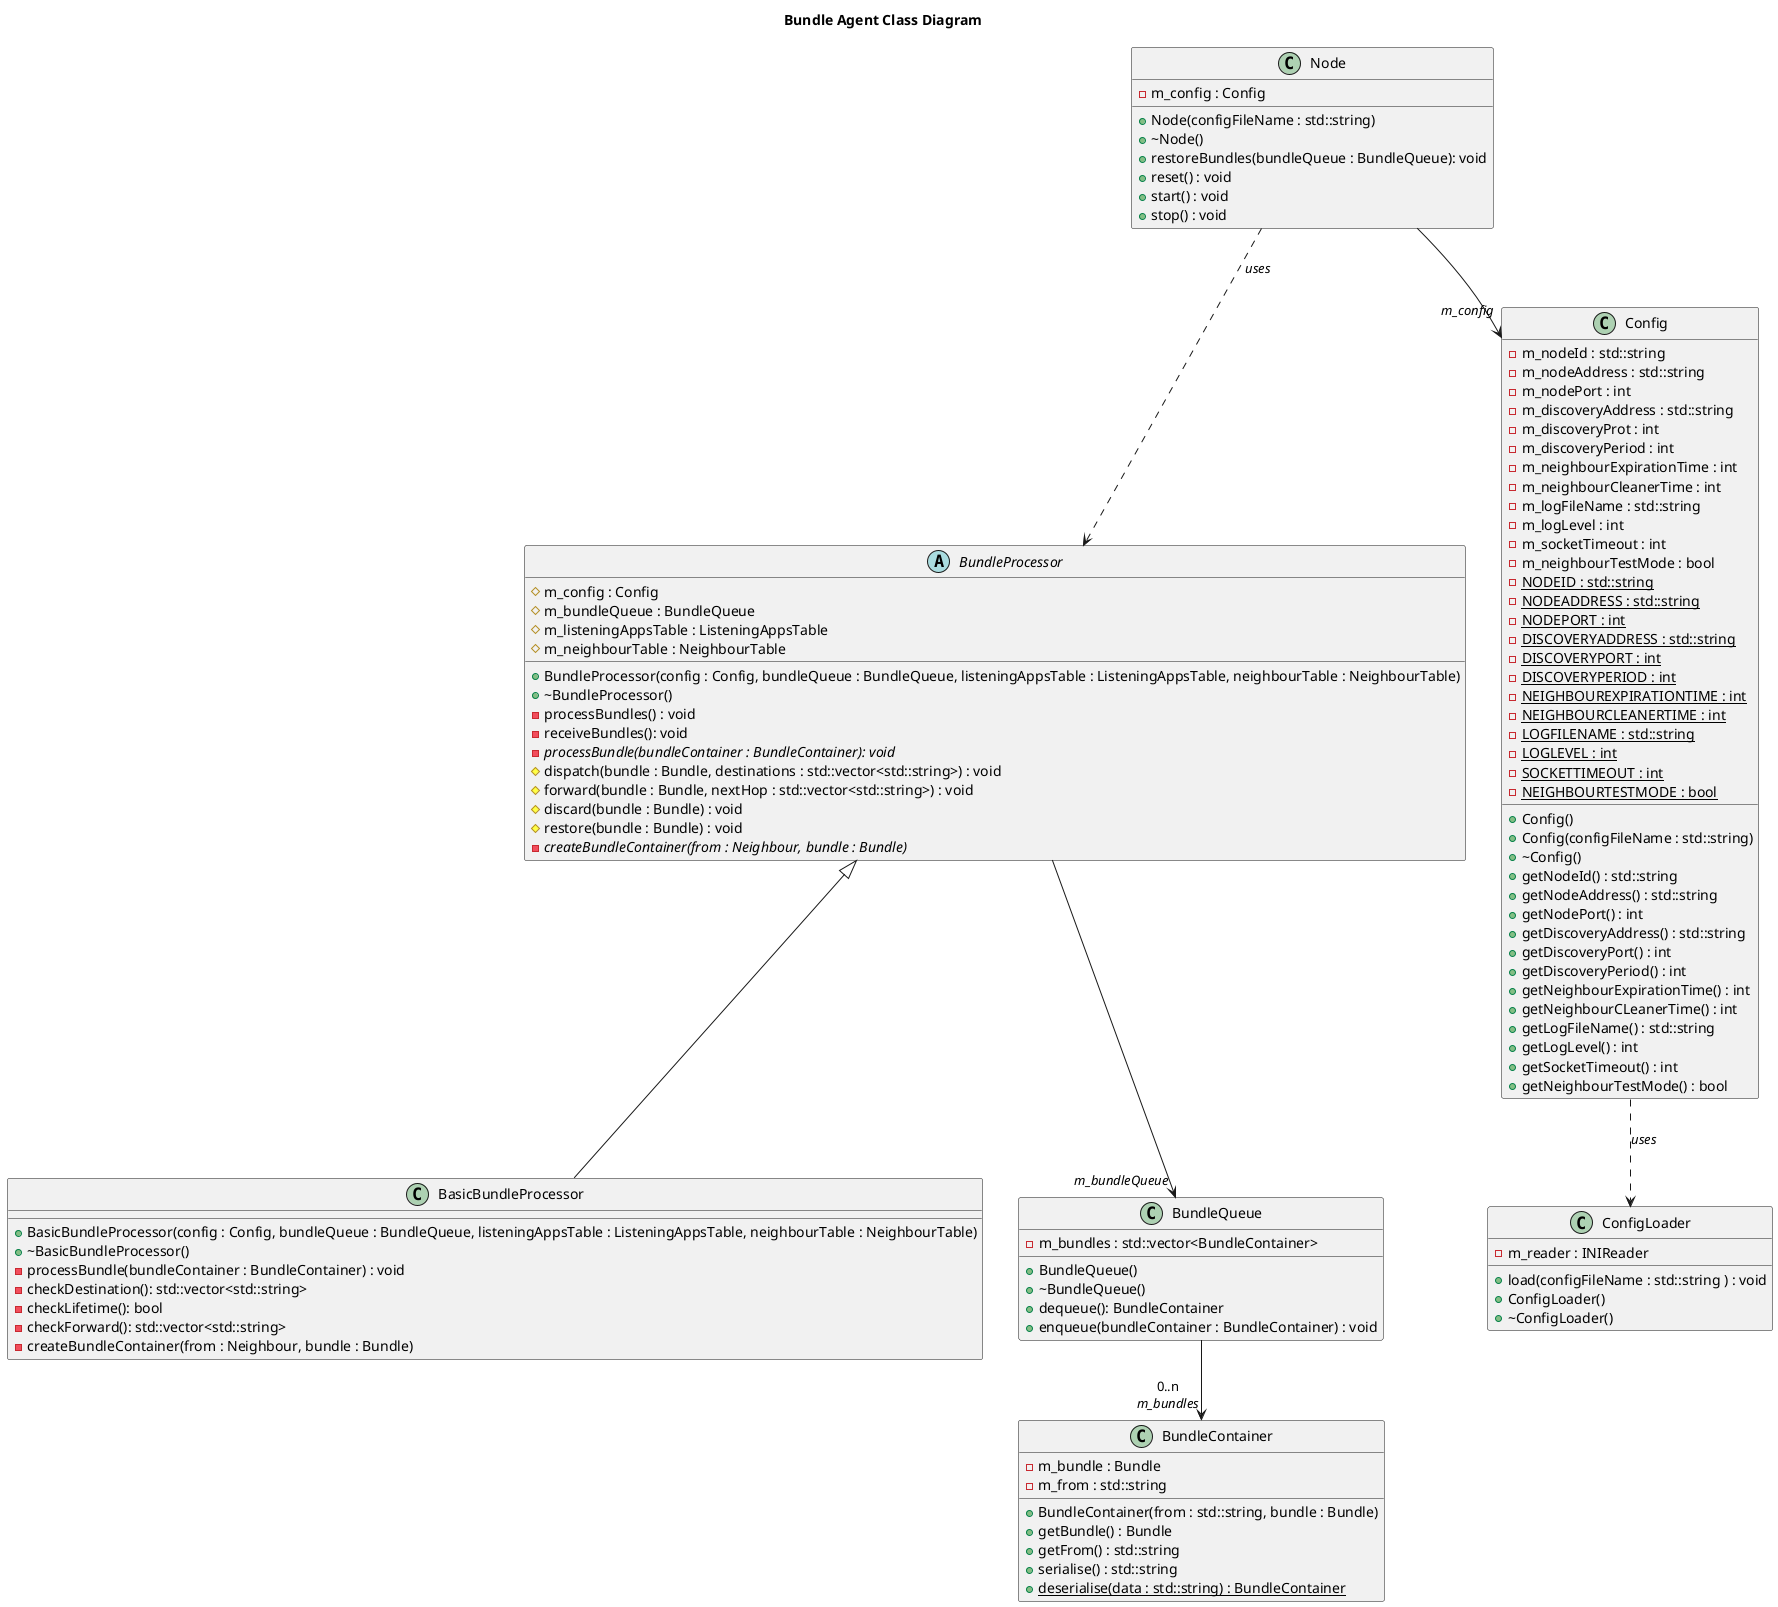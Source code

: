 @startuml

title Bundle Agent Class Diagram

class Node {
	-m_config : Config
	+Node(configFileName : std::string)
	+~Node()
	+restoreBundles(bundleQueue : BundleQueue): void
	+reset() : void
	+start() : void
	+stop() : void
}

abstract class BundleProcessor {
	#m_config : Config
	#m_bundleQueue : BundleQueue
	#m_listeningAppsTable : ListeningAppsTable
	#m_neighbourTable : NeighbourTable
	+BundleProcessor(config : Config, bundleQueue : BundleQueue, listeningAppsTable : ListeningAppsTable, neighbourTable : NeighbourTable)
	+~BundleProcessor()
	-processBundles() : void
	-receiveBundles(): void
	-{abstract}processBundle(bundleContainer : BundleContainer): void
	#dispatch(bundle : Bundle, destinations : std::vector<std::string>) : void
	#forward(bundle : Bundle, nextHop : std::vector<std::string>) : void
	#discard(bundle : Bundle) : void
	#restore(bundle : Bundle) : void
	-{abstract}createBundleContainer(from : Neighbour, bundle : Bundle)
}

class BasicBundleProcessor {
	+BasicBundleProcessor(config : Config, bundleQueue : BundleQueue, listeningAppsTable : ListeningAppsTable, neighbourTable : NeighbourTable)
	+~BasicBundleProcessor()
	-processBundle(bundleContainer : BundleContainer) : void
	-checkDestination(): std::vector<std::string>
	-checkLifetime(): bool
	-checkForward(): std::vector<std::string>
	-createBundleContainer(from : Neighbour, bundle : Bundle)
}

class BundleContainer {
	- m_bundle : Bundle
	- m_from : std::string
	+ BundleContainer(from : std::string, bundle : Bundle)
	+ getBundle() : Bundle
	+ getFrom() : std::string
	+ serialise() : std::string
	+{static}deserialise(data : std::string) : BundleContainer
}

class BundleQueue {
	- m_bundles : std::vector<BundleContainer>
	+ BundleQueue()
	+ ~BundleQueue()
	+ dequeue(): BundleContainer
	+ enqueue(bundleContainer : BundleContainer) : void
}

class Config {
	-m_nodeId : std::string
	-m_nodeAddress : std::string
	-m_nodePort : int
	-m_discoveryAddress : std::string
	-m_discoveryProt : int
	-m_discoveryPeriod : int
	-m_neighbourExpirationTime : int
	-m_neighbourCleanerTime : int
	-m_logFileName : std::string
	-m_logLevel : int
	-m_socketTimeout : int
	-m_neighbourTestMode : bool
	-{static} NODEID : std::string
	-{static} NODEADDRESS : std::string
	-{static} NODEPORT : int
	-{static} DISCOVERYADDRESS : std::string
	-{static} DISCOVERYPORT : int
	-{static} DISCOVERYPERIOD : int
	-{static} NEIGHBOUREXPIRATIONTIME : int
	-{static} NEIGHBOURCLEANERTIME : int
	-{static} LOGFILENAME : std::string
	-{static} LOGLEVEL : int
	-{static} SOCKETTIMEOUT : int
	-{static} NEIGHBOURTESTMODE : bool
	+Config()
	+Config(configFileName : std::string)
	+~Config()
	+getNodeId() : std::string
	+getNodeAddress() : std::string
	+getNodePort() : int
	+getDiscoveryAddress() : std::string
	+getDiscoveryPort() : int
	+getDiscoveryPeriod() : int
	+getNeighbourExpirationTime() : int
	+getNeighbourCLeanerTime() : int
	+getLogFileName() : std::string
	+getLogLevel() : int
	+getSocketTimeout() : int
	+getNeighbourTestMode() : bool
}

class ConfigLoader {
	-m_reader : INIReader
	+load(configFileName : std::string ) : void
	+ConfigLoader()
	+~ConfigLoader()
}

Config ..> ConfigLoader : <i>uses</i> 
BundleQueue --> "0..n\n<i>m_bundles</i>" BundleContainer
Node ..> BundleProcessor : <i>uses</i>


Node --> "<i>m_config</i>" Config
BundleProcessor --> "<i>m_bundleQueue</i>" BundleQueue
BundleProcessor <|-- BasicBundleProcessor
@enduml